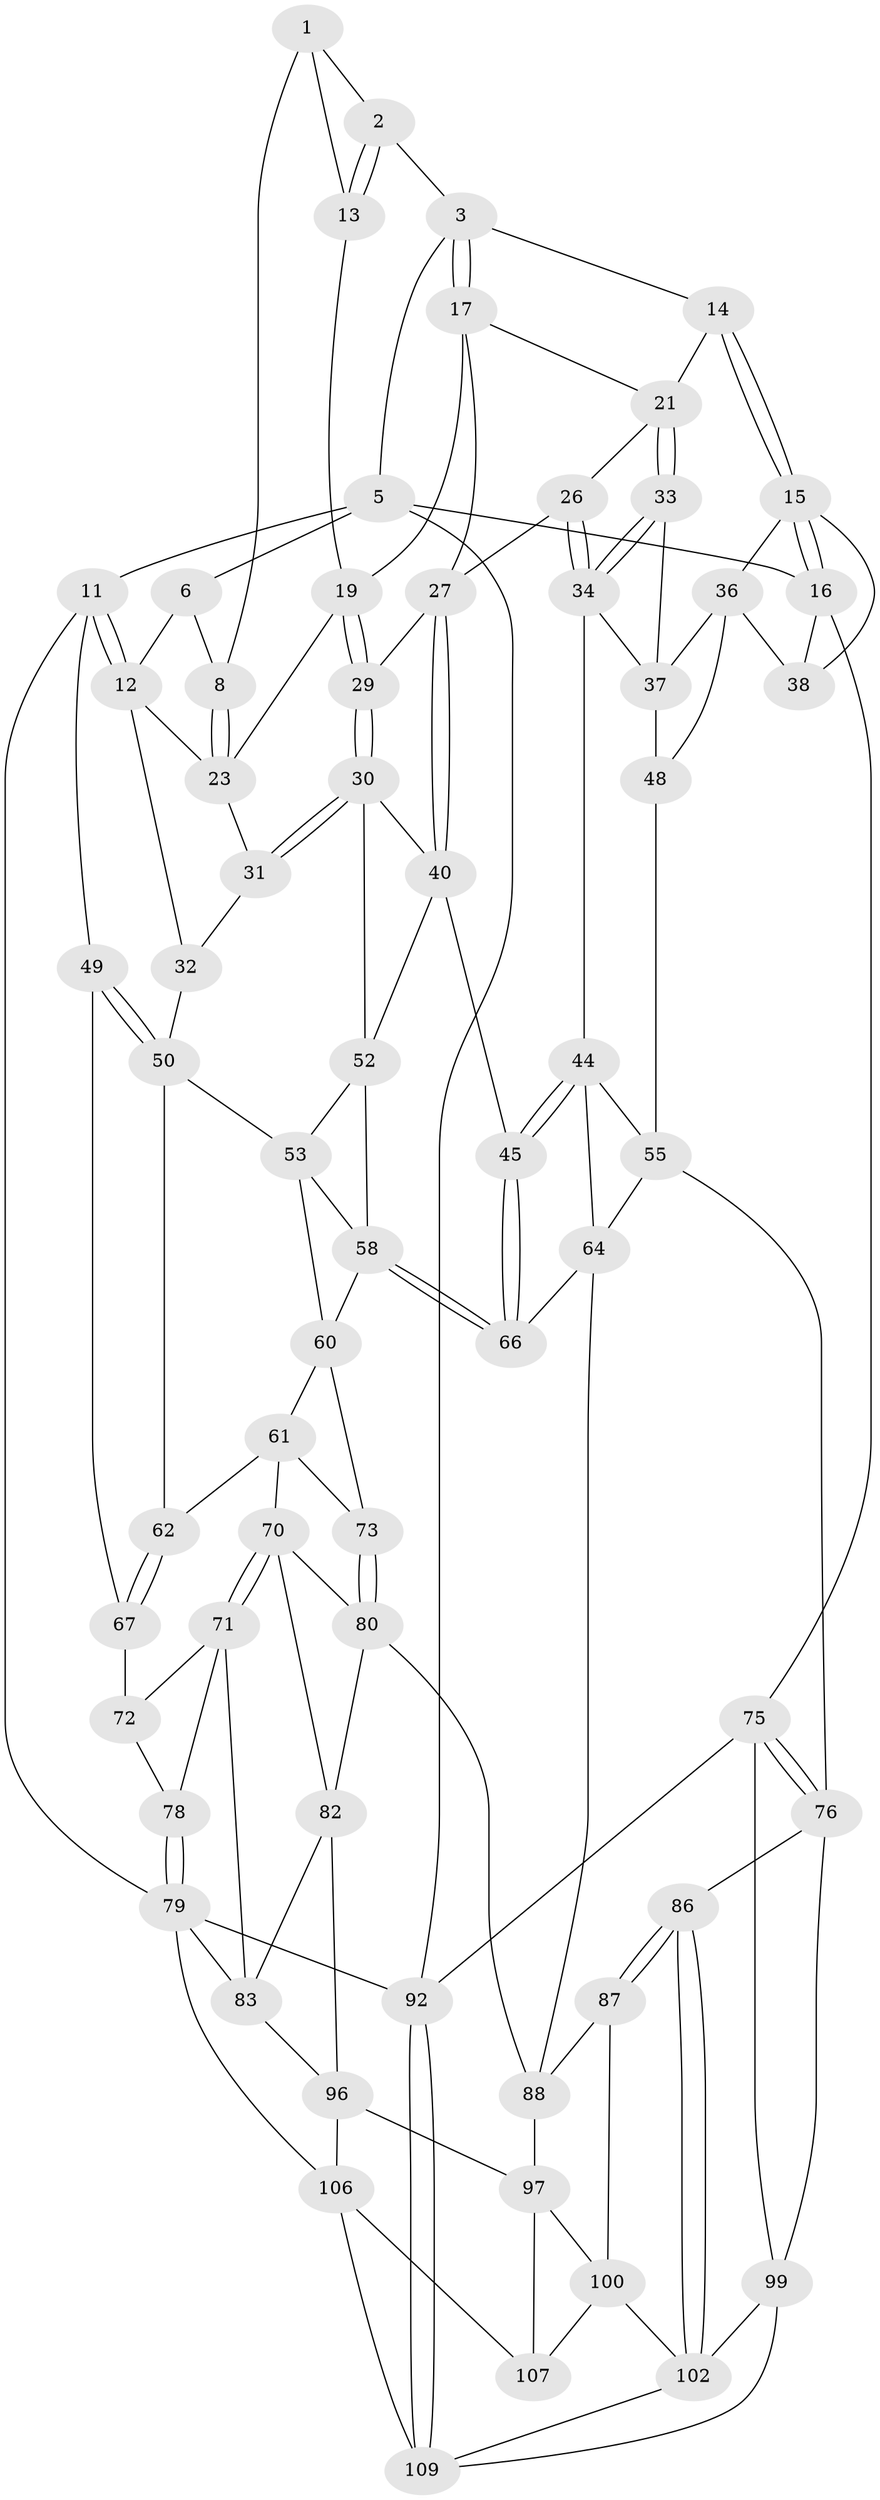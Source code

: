 // Generated by graph-tools (version 1.1) at 2025/24/03/03/25 07:24:32]
// undirected, 66 vertices, 146 edges
graph export_dot {
graph [start="1"]
  node [color=gray90,style=filled];
  1 [pos="+0.49074161513963077+0",super="+7"];
  2 [pos="+0.5755731509115474+0.06706893956706679"];
  3 [pos="+0.6236049344815476+0.06837051203224519",super="+4"];
  5 [pos="+0.7604243709552171+0",super="+10"];
  6 [pos="+0.4684539708988012+0",super="+9"];
  8 [pos="+0.3481774240597616+0.05061886158773842"];
  11 [pos="+0+0"];
  12 [pos="+0+0",super="+25"];
  13 [pos="+0.49501242140668594+0.13144825978440922"];
  14 [pos="+0.8304579705512454+0.12662915760303015"];
  15 [pos="+0.8878764536782338+0.1511476789767466",super="+35"];
  16 [pos="+1+0.15812626732003318",super="+39"];
  17 [pos="+0.631906865366863+0.13964600919926726",super="+18"];
  19 [pos="+0.5051599252450021+0.16693787777766741",super="+20"];
  21 [pos="+0.8275163882568928+0.12912926698336255",super="+22"];
  23 [pos="+0.3484558773785931+0.1281885430391786",super="+24"];
  26 [pos="+0.6466842217661221+0.2871807540210365"];
  27 [pos="+0.6284137266779254+0.2791974199327176",super="+28"];
  29 [pos="+0.5043611443380921+0.17034631742854217"];
  30 [pos="+0.42911699651197777+0.2870966976953851",super="+41"];
  31 [pos="+0.34302678698727956+0.20676835756076764"];
  32 [pos="+0.209388108317332+0.3027641171489952"];
  33 [pos="+0.7912456226501666+0.22455845970867921"];
  34 [pos="+0.6516712938894145+0.2932662179092657",super="+43"];
  36 [pos="+0.8732082504070888+0.31243713434740655",super="+42"];
  37 [pos="+0.7832009974713453+0.3155589005845714",super="+47"];
  38 [pos="+1+0.4771178451020621"];
  40 [pos="+0.49010914511913445+0.3257826739021829",super="+46"];
  44 [pos="+0.6496938460351075+0.42644652297666436",super="+56"];
  45 [pos="+0.6188023979394432+0.44675740197475144"];
  48 [pos="+0.8176146982085513+0.4589848191063495"];
  49 [pos="+0+0.31703954036206183"];
  50 [pos="+0.13694928200088552+0.3477964553226175",super="+51"];
  52 [pos="+0.4058247510483575+0.3232832015516381",super="+57"];
  53 [pos="+0.3583460006199299+0.36469618686698657",super="+54"];
  55 [pos="+0.8148733262554755+0.46069082238558084",super="+74"];
  58 [pos="+0.5034882922487005+0.5742208380683121",super="+59"];
  60 [pos="+0.30682747251354126+0.47313586377864514",super="+63"];
  61 [pos="+0.25013739468387775+0.4903175779178559",super="+69"];
  62 [pos="+0.18576537237664997+0.4760827569932298"];
  64 [pos="+0.7003778102954096+0.5868868216444878",super="+65"];
  66 [pos="+0.5399492494468614+0.5902364351330605"];
  67 [pos="+0.16911248150904673+0.5020008330213628",super="+68"];
  70 [pos="+0.1731644286327972+0.5875261985876152",super="+81"];
  71 [pos="+0.16425071464065785+0.5871700863911966",super="+84"];
  72 [pos="+0.15306996297172593+0.5468948604583312",super="+77"];
  73 [pos="+0.3438270601325728+0.6033502685372025"];
  75 [pos="+1+0.6206561628760263",super="+93"];
  76 [pos="+0.8342851635506257+0.6713508858920421",super="+85"];
  78 [pos="+0+0.5981780738495016"];
  79 [pos="+0+1",super="+95"];
  80 [pos="+0.31980080451478776+0.6405637076434999",super="+90"];
  82 [pos="+0.20279062166522455+0.7237810332307308",super="+91"];
  83 [pos="+0.1579007287008297+0.7275543909929854",super="+94"];
  86 [pos="+0.6979220052468558+0.7689613878385578"];
  87 [pos="+0.6627177694851901+0.7553026993473085"];
  88 [pos="+0.565895378845302+0.6785206151823635",super="+89"];
  92 [pos="+1+1"];
  96 [pos="+0.29755251415256373+0.8226319486467509",super="+98"];
  97 [pos="+0.4725872148103003+0.8065619246014507",super="+101"];
  99 [pos="+0.8825646100242409+0.8359420617837318",super="+105"];
  100 [pos="+0.6131327330225493+0.8532403659067955",super="+104"];
  102 [pos="+0.7304367187765524+0.872611913938301",super="+103"];
  106 [pos="+0.3321748749777946+1",super="+108"];
  107 [pos="+0.5140868926013002+1"];
  109 [pos="+0.8662787890711098+1",super="+110"];
  1 -- 2;
  1 -- 8;
  1 -- 13;
  2 -- 3;
  2 -- 13;
  2 -- 13;
  3 -- 17;
  3 -- 17;
  3 -- 5;
  3 -- 14;
  5 -- 6;
  5 -- 16;
  5 -- 11;
  5 -- 92;
  6 -- 8;
  6 -- 12;
  8 -- 23;
  8 -- 23;
  11 -- 12;
  11 -- 12;
  11 -- 49;
  11 -- 79;
  12 -- 32;
  12 -- 23;
  13 -- 19;
  14 -- 15;
  14 -- 15;
  14 -- 21;
  15 -- 16;
  15 -- 16;
  15 -- 36;
  15 -- 38;
  16 -- 75;
  16 -- 38;
  17 -- 21;
  17 -- 19;
  17 -- 27;
  19 -- 29;
  19 -- 29;
  19 -- 23;
  21 -- 33;
  21 -- 33;
  21 -- 26;
  23 -- 31;
  26 -- 27;
  26 -- 34;
  26 -- 34;
  27 -- 40;
  27 -- 40;
  27 -- 29;
  29 -- 30;
  29 -- 30;
  30 -- 31;
  30 -- 31;
  30 -- 40;
  30 -- 52;
  31 -- 32;
  32 -- 50;
  33 -- 34;
  33 -- 34;
  33 -- 37;
  34 -- 44;
  34 -- 37;
  36 -- 37;
  36 -- 48;
  36 -- 38;
  37 -- 48;
  40 -- 52;
  40 -- 45;
  44 -- 45;
  44 -- 45;
  44 -- 64;
  44 -- 55;
  45 -- 66;
  45 -- 66;
  48 -- 55;
  49 -- 50;
  49 -- 50;
  49 -- 67;
  50 -- 62;
  50 -- 53;
  52 -- 53;
  52 -- 58;
  53 -- 60;
  53 -- 58;
  55 -- 64;
  55 -- 76;
  58 -- 66;
  58 -- 66;
  58 -- 60;
  60 -- 61;
  60 -- 73;
  61 -- 62;
  61 -- 73;
  61 -- 70;
  62 -- 67;
  62 -- 67;
  64 -- 66;
  64 -- 88;
  67 -- 72 [weight=2];
  70 -- 71;
  70 -- 71;
  70 -- 80;
  70 -- 82;
  71 -- 72;
  71 -- 83;
  71 -- 78;
  72 -- 78;
  73 -- 80;
  73 -- 80;
  75 -- 76;
  75 -- 76;
  75 -- 99;
  75 -- 92;
  76 -- 99;
  76 -- 86;
  78 -- 79;
  78 -- 79;
  79 -- 92;
  79 -- 106;
  79 -- 83;
  80 -- 88;
  80 -- 82;
  82 -- 83;
  82 -- 96;
  83 -- 96;
  86 -- 87;
  86 -- 87;
  86 -- 102;
  86 -- 102;
  87 -- 88;
  87 -- 100;
  88 -- 97;
  92 -- 109;
  92 -- 109;
  96 -- 97;
  96 -- 106;
  97 -- 107;
  97 -- 100;
  99 -- 109;
  99 -- 102;
  100 -- 107;
  100 -- 102;
  102 -- 109;
  106 -- 107;
  106 -- 109;
}
